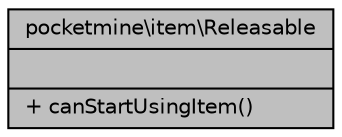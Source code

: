 digraph "pocketmine\item\Releasable"
{
 // INTERACTIVE_SVG=YES
 // LATEX_PDF_SIZE
  edge [fontname="Helvetica",fontsize="10",labelfontname="Helvetica",labelfontsize="10"];
  node [fontname="Helvetica",fontsize="10",shape=record];
  Node1 [label="{pocketmine\\item\\Releasable\n||+ canStartUsingItem()\l}",height=0.2,width=0.4,color="black", fillcolor="grey75", style="filled", fontcolor="black",tooltip=" "];
}
